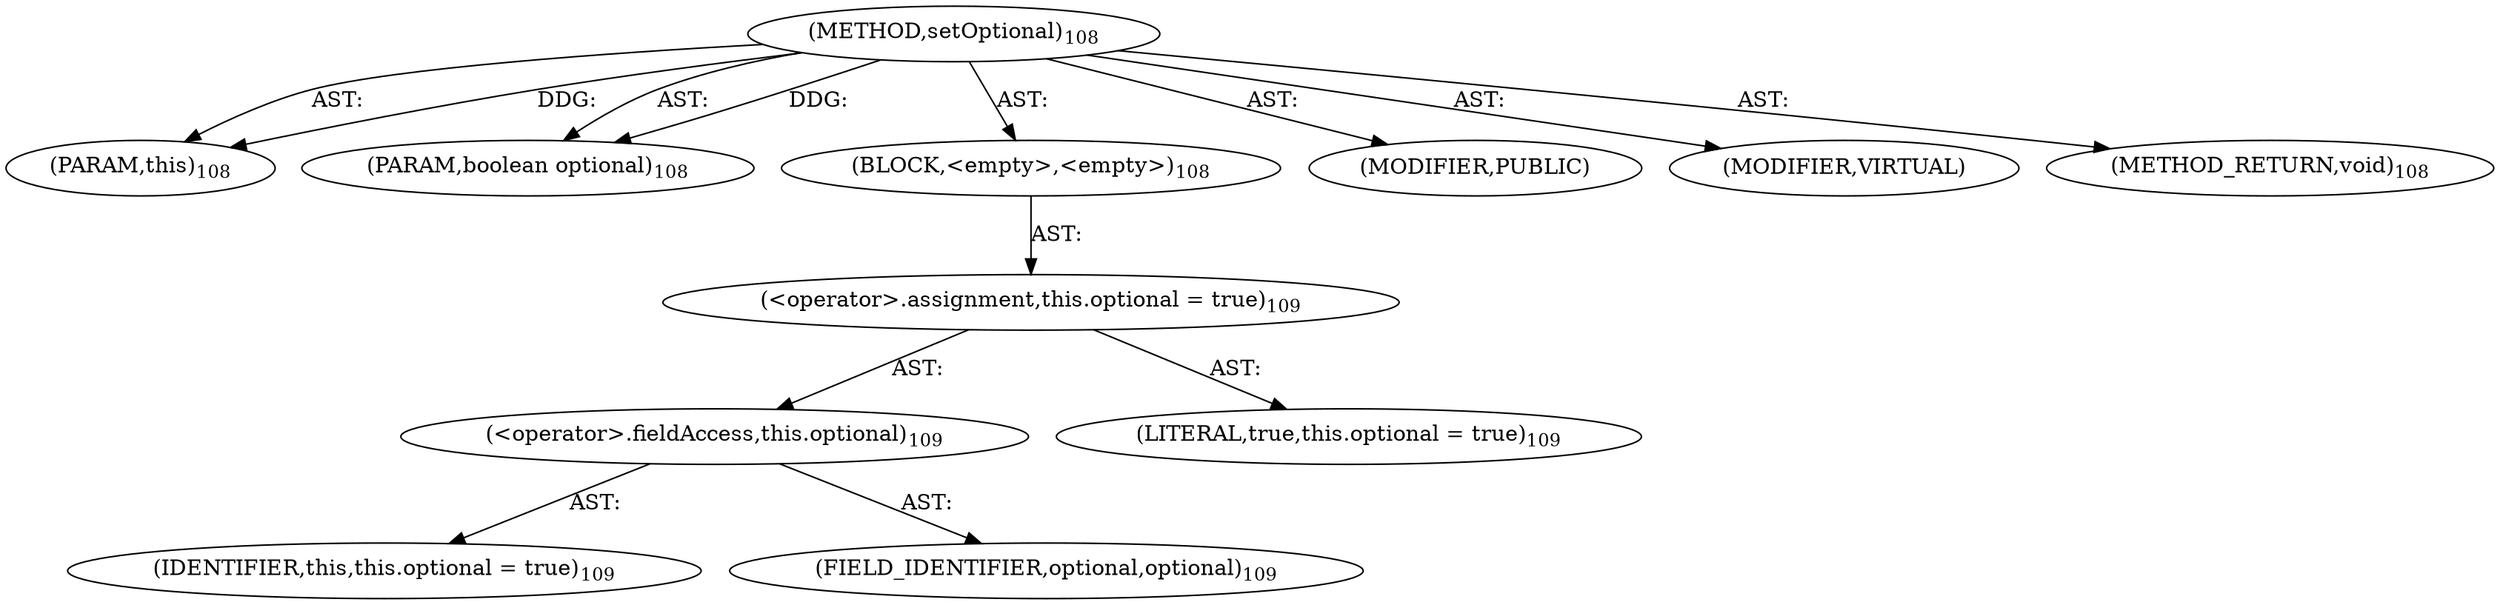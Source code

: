 digraph "setOptional" {  
"111669149696" [label = <(METHOD,setOptional)<SUB>108</SUB>> ]
"115964116992" [label = <(PARAM,this)<SUB>108</SUB>> ]
"115964116995" [label = <(PARAM,boolean optional)<SUB>108</SUB>> ]
"25769803776" [label = <(BLOCK,&lt;empty&gt;,&lt;empty&gt;)<SUB>108</SUB>> ]
"30064771072" [label = <(&lt;operator&gt;.assignment,this.optional = true)<SUB>109</SUB>> ]
"30064771073" [label = <(&lt;operator&gt;.fieldAccess,this.optional)<SUB>109</SUB>> ]
"68719476736" [label = <(IDENTIFIER,this,this.optional = true)<SUB>109</SUB>> ]
"55834574848" [label = <(FIELD_IDENTIFIER,optional,optional)<SUB>109</SUB>> ]
"90194313216" [label = <(LITERAL,true,this.optional = true)<SUB>109</SUB>> ]
"133143986180" [label = <(MODIFIER,PUBLIC)> ]
"133143986181" [label = <(MODIFIER,VIRTUAL)> ]
"128849018880" [label = <(METHOD_RETURN,void)<SUB>108</SUB>> ]
  "111669149696" -> "115964116992"  [ label = "AST: "] 
  "111669149696" -> "115964116995"  [ label = "AST: "] 
  "111669149696" -> "25769803776"  [ label = "AST: "] 
  "111669149696" -> "133143986180"  [ label = "AST: "] 
  "111669149696" -> "133143986181"  [ label = "AST: "] 
  "111669149696" -> "128849018880"  [ label = "AST: "] 
  "25769803776" -> "30064771072"  [ label = "AST: "] 
  "30064771072" -> "30064771073"  [ label = "AST: "] 
  "30064771072" -> "90194313216"  [ label = "AST: "] 
  "30064771073" -> "68719476736"  [ label = "AST: "] 
  "30064771073" -> "55834574848"  [ label = "AST: "] 
  "111669149696" -> "115964116992"  [ label = "DDG: "] 
  "111669149696" -> "115964116995"  [ label = "DDG: "] 
}
